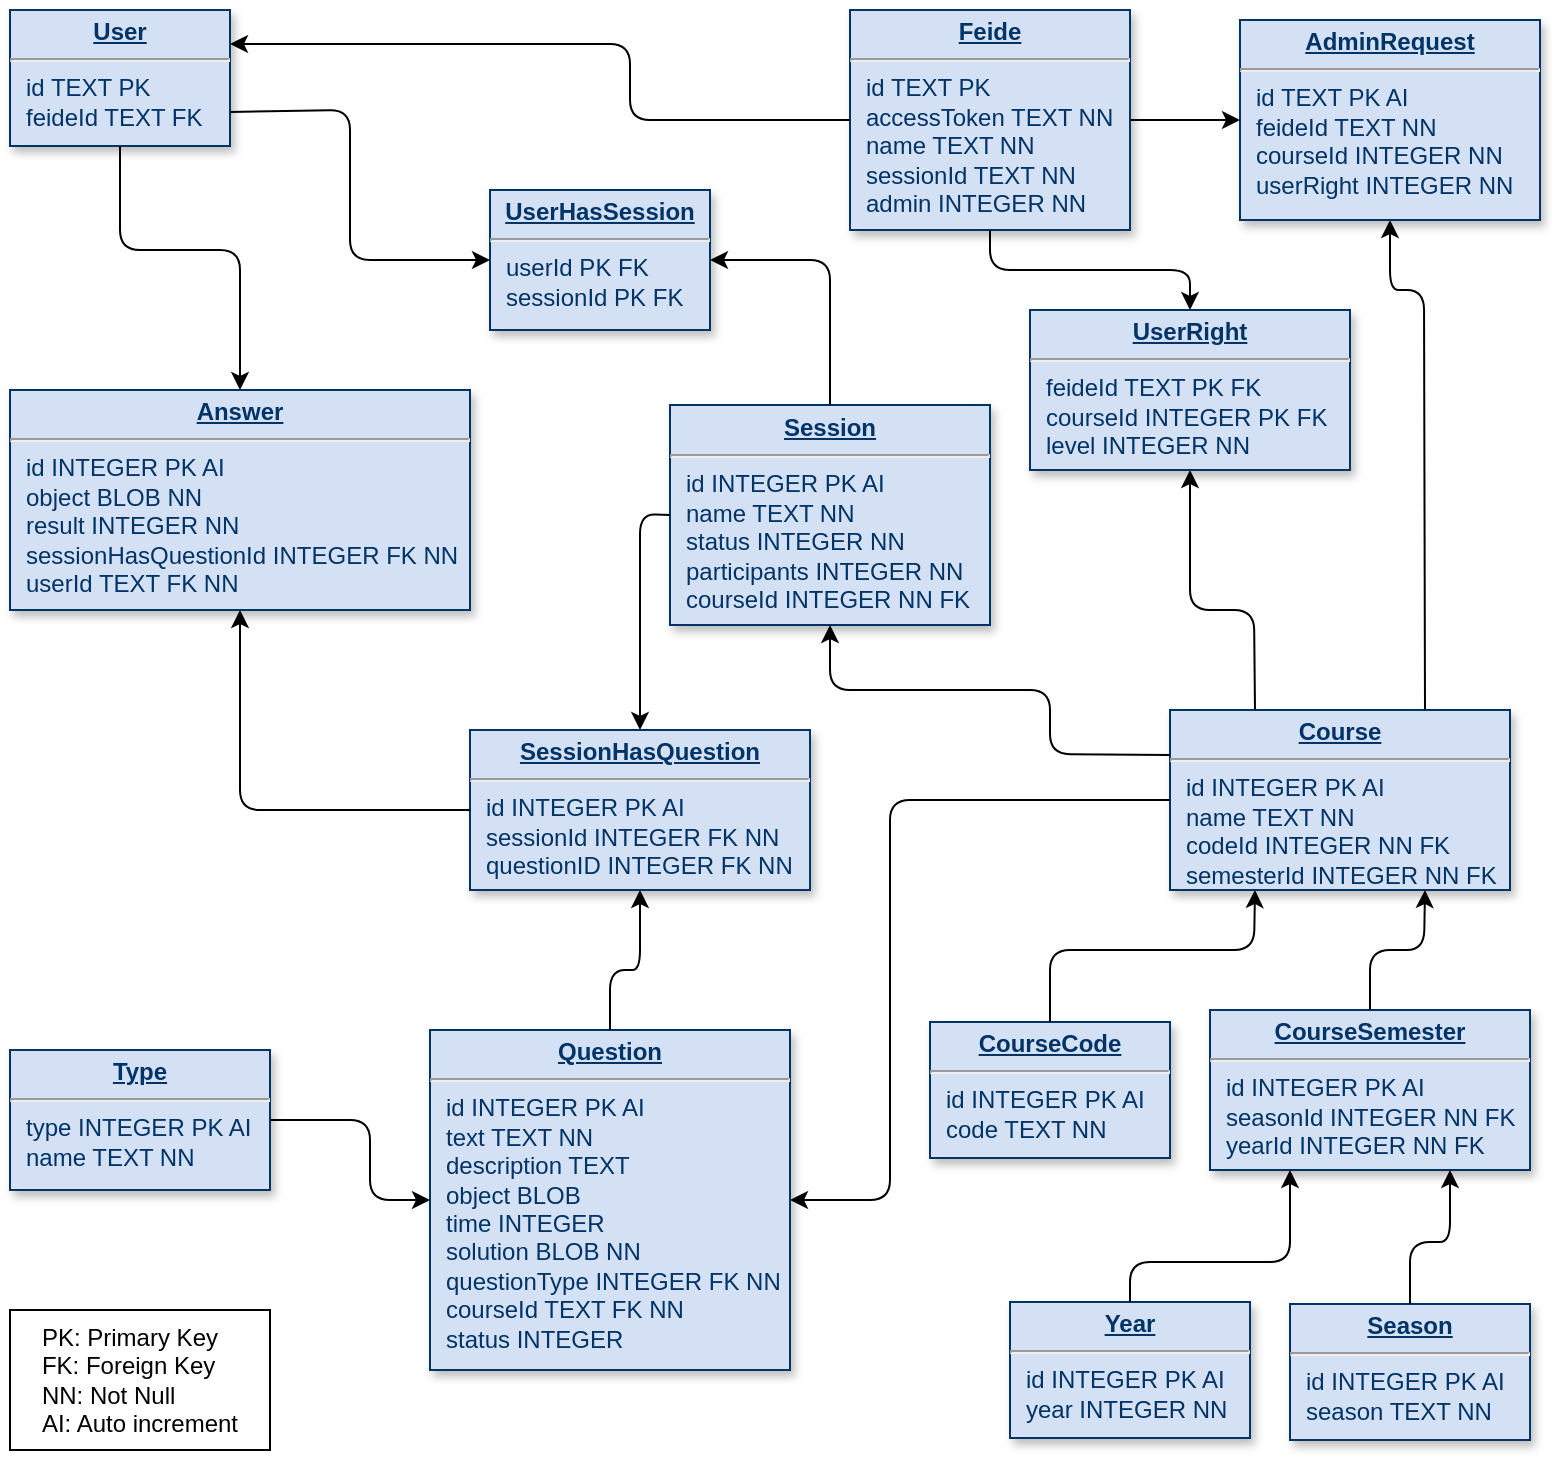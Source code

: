 <mxfile version="10.6.7" type="device"><diagram name="Page-1" id="efa7a0a1-bf9b-a30e-e6df-94a7791c09e9"><mxGraphModel dx="2000" dy="1106" grid="1" gridSize="10" guides="1" tooltips="1" connect="1" arrows="1" fold="1" page="1" pageScale="1" pageWidth="826" pageHeight="1169" background="#ffffff" math="0" shadow="0"><root><mxCell id="0"/><mxCell id="1" parent="0"/><mxCell id="25" value="&lt;p style=&quot;margin: 0px ; margin-top: 4px ; text-align: center ; text-decoration: underline&quot;&gt;&lt;b&gt;User&lt;/b&gt;&lt;/p&gt;&lt;hr&gt;&lt;p style=&quot;margin: 0px ; margin-left: 8px&quot;&gt;id TEXT PK&lt;/p&gt;&lt;p style=&quot;margin: 0px ; margin-left: 8px&quot;&gt;feideId TEXT FK&lt;/p&gt;" style="verticalAlign=top;align=left;overflow=fill;fontSize=12;fontFamily=Helvetica;html=1;strokeColor=#003366;shadow=1;fillColor=#D4E1F5;fontColor=#003366" parent="1" vertex="1"><mxGeometry x="40" y="40" width="110" height="68" as="geometry"/></mxCell><mxCell id="xtwtcKQGrO-P28aHJ2TU-114" value="&lt;p style=&quot;margin: 0px ; margin-top: 4px ; text-align: center ; text-decoration: underline&quot;&gt;&lt;b&gt;Feide&lt;/b&gt;&lt;/p&gt;&lt;hr&gt;&lt;p style=&quot;margin: 0px ; margin-left: 8px&quot;&gt;id TEXT PK&lt;/p&gt;&lt;p style=&quot;margin: 0px ; margin-left: 8px&quot;&gt;accessToken TEXT NN&lt;/p&gt;&lt;p style=&quot;margin: 0px ; margin-left: 8px&quot;&gt;name TEXT NN&lt;/p&gt;&lt;p style=&quot;margin: 0px ; margin-left: 8px&quot;&gt;sessionId TEXT NN&lt;/p&gt;&lt;p style=&quot;margin: 0px ; margin-left: 8px&quot;&gt;admin INTEGER NN&lt;/p&gt;" style="verticalAlign=top;align=left;overflow=fill;fontSize=12;fontFamily=Helvetica;html=1;strokeColor=#003366;shadow=1;fillColor=#D4E1F5;fontColor=#003366" parent="1" vertex="1"><mxGeometry x="460" y="40" width="140" height="110" as="geometry"/></mxCell><mxCell id="xtwtcKQGrO-P28aHJ2TU-115" value="&lt;p style=&quot;margin: 0px ; margin-top: 4px ; text-align: center ; text-decoration: underline&quot;&gt;&lt;b&gt;Season&lt;/b&gt;&lt;/p&gt;&lt;hr&gt;&lt;p style=&quot;margin: 0px ; margin-left: 8px&quot;&gt;id INTEGER PK AI&lt;/p&gt;&lt;p style=&quot;margin: 0px ; margin-left: 8px&quot;&gt;season TEXT NN&lt;/p&gt;" style="verticalAlign=top;align=left;overflow=fill;fontSize=12;fontFamily=Helvetica;html=1;strokeColor=#003366;shadow=1;fillColor=#D4E1F5;fontColor=#003366" parent="1" vertex="1"><mxGeometry x="680" y="687" width="120" height="68" as="geometry"/></mxCell><mxCell id="xtwtcKQGrO-P28aHJ2TU-116" value="&lt;p style=&quot;margin: 0px ; margin-top: 4px ; text-align: center ; text-decoration: underline&quot;&gt;&lt;b&gt;Year&lt;/b&gt;&lt;/p&gt;&lt;hr&gt;&lt;p style=&quot;margin: 0px ; margin-left: 8px&quot;&gt;id INTEGER PK AI&lt;/p&gt;&lt;p style=&quot;margin: 0px ; margin-left: 8px&quot;&gt;year INTEGER NN&lt;/p&gt;" style="verticalAlign=top;align=left;overflow=fill;fontSize=12;fontFamily=Helvetica;html=1;strokeColor=#003366;shadow=1;fillColor=#D4E1F5;fontColor=#003366" parent="1" vertex="1"><mxGeometry x="540" y="686" width="120" height="68" as="geometry"/></mxCell><mxCell id="xtwtcKQGrO-P28aHJ2TU-117" value="&lt;p style=&quot;margin: 0px ; margin-top: 4px ; text-align: center ; text-decoration: underline&quot;&gt;&lt;b&gt;CourseSemester&lt;/b&gt;&lt;/p&gt;&lt;hr&gt;&lt;p style=&quot;margin: 0px ; margin-left: 8px&quot;&gt;id INTEGER PK AI&lt;/p&gt;&lt;p style=&quot;margin: 0px ; margin-left: 8px&quot;&gt;seasonId INTEGER NN FK&lt;/p&gt;&lt;p style=&quot;margin: 0px ; margin-left: 8px&quot;&gt;yearId INTEGER NN FK&lt;/p&gt;" style="verticalAlign=top;align=left;overflow=fill;fontSize=12;fontFamily=Helvetica;html=1;strokeColor=#003366;shadow=1;fillColor=#D4E1F5;fontColor=#003366" parent="1" vertex="1"><mxGeometry x="640" y="540" width="160" height="80" as="geometry"/></mxCell><mxCell id="xtwtcKQGrO-P28aHJ2TU-118" value="&lt;p style=&quot;margin: 0px ; margin-top: 4px ; text-align: center ; text-decoration: underline&quot;&gt;&lt;b&gt;CourseCode&lt;/b&gt;&lt;/p&gt;&lt;hr&gt;&lt;p style=&quot;margin: 0px ; margin-left: 8px&quot;&gt;id INTEGER PK AI&lt;/p&gt;&lt;p style=&quot;margin: 0px ; margin-left: 8px&quot;&gt;code TEXT NN&lt;/p&gt;" style="verticalAlign=top;align=left;overflow=fill;fontSize=12;fontFamily=Helvetica;html=1;strokeColor=#003366;shadow=1;fillColor=#D4E1F5;fontColor=#003366" parent="1" vertex="1"><mxGeometry x="500" y="546" width="120" height="68" as="geometry"/></mxCell><mxCell id="xtwtcKQGrO-P28aHJ2TU-119" value="&lt;p style=&quot;margin: 0px ; margin-top: 4px ; text-align: center ; text-decoration: underline&quot;&gt;&lt;b&gt;Course&lt;/b&gt;&lt;/p&gt;&lt;hr&gt;&lt;p style=&quot;margin: 0px ; margin-left: 8px&quot;&gt;id INTEGER PK AI&lt;/p&gt;&lt;p style=&quot;margin: 0px ; margin-left: 8px&quot;&gt;name TEXT NN&lt;/p&gt;&lt;p style=&quot;margin: 0px ; margin-left: 8px&quot;&gt;codeId INTEGER NN FK&lt;/p&gt;&lt;p style=&quot;margin: 0px ; margin-left: 8px&quot;&gt;semesterId INTEGER NN FK&lt;/p&gt;" style="verticalAlign=top;align=left;overflow=fill;fontSize=12;fontFamily=Helvetica;html=1;strokeColor=#003366;shadow=1;fillColor=#D4E1F5;fontColor=#003366" parent="1" vertex="1"><mxGeometry x="620" y="390" width="170" height="90" as="geometry"/></mxCell><mxCell id="xtwtcKQGrO-P28aHJ2TU-120" value="&lt;p style=&quot;margin: 0px ; margin-top: 4px ; text-align: center ; text-decoration: underline&quot;&gt;&lt;b&gt;UserRight&lt;/b&gt;&lt;/p&gt;&lt;hr&gt;&lt;p style=&quot;margin: 0px ; margin-left: 8px&quot;&gt;feideId TEXT PK FK&lt;/p&gt;&lt;p style=&quot;margin: 0px ; margin-left: 8px&quot;&gt;courseId INTEGER PK FK&lt;/p&gt;&lt;p style=&quot;margin: 0px ; margin-left: 8px&quot;&gt;level INTEGER NN&lt;/p&gt;" style="verticalAlign=top;align=left;overflow=fill;fontSize=12;fontFamily=Helvetica;html=1;strokeColor=#003366;shadow=1;fillColor=#D4E1F5;fontColor=#003366" parent="1" vertex="1"><mxGeometry x="550" y="190" width="160" height="80" as="geometry"/></mxCell><mxCell id="xtwtcKQGrO-P28aHJ2TU-121" value="&lt;p style=&quot;margin: 0px ; margin-top: 4px ; text-align: center ; text-decoration: underline&quot;&gt;&lt;b&gt;Session&lt;/b&gt;&lt;/p&gt;&lt;hr&gt;&lt;p style=&quot;margin: 0px ; margin-left: 8px&quot;&gt;id INTEGER PK AI&lt;/p&gt;&lt;p style=&quot;margin: 0px ; margin-left: 8px&quot;&gt;name TEXT NN&lt;/p&gt;&lt;p style=&quot;margin: 0px ; margin-left: 8px&quot;&gt;status INTEGER NN&lt;/p&gt;&lt;p style=&quot;margin: 0px ; margin-left: 8px&quot;&gt;participants INTEGER NN&lt;/p&gt;&lt;p style=&quot;margin: 0px ; margin-left: 8px&quot;&gt;courseId INTEGER NN FK&lt;/p&gt;" style="verticalAlign=top;align=left;overflow=fill;fontSize=12;fontFamily=Helvetica;html=1;strokeColor=#003366;shadow=1;fillColor=#D4E1F5;fontColor=#003366" parent="1" vertex="1"><mxGeometry x="370" y="237.5" width="160" height="110" as="geometry"/></mxCell><mxCell id="xtwtcKQGrO-P28aHJ2TU-122" value="&lt;p style=&quot;margin: 0px ; margin-top: 4px ; text-align: center ; text-decoration: underline&quot;&gt;&lt;b&gt;UserHasSession&lt;/b&gt;&lt;/p&gt;&lt;hr&gt;&lt;p style=&quot;margin: 0px ; margin-left: 8px&quot;&gt;userId PK FK&lt;/p&gt;&lt;p style=&quot;margin: 0px ; margin-left: 8px&quot;&gt;sessionId PK FK&lt;/p&gt;" style="verticalAlign=top;align=left;overflow=fill;fontSize=12;fontFamily=Helvetica;html=1;strokeColor=#003366;shadow=1;fillColor=#D4E1F5;fontColor=#003366" parent="1" vertex="1"><mxGeometry x="280" y="130" width="110" height="70" as="geometry"/></mxCell><mxCell id="xtwtcKQGrO-P28aHJ2TU-123" value="&lt;p style=&quot;margin: 0px ; margin-top: 4px ; text-align: center ; text-decoration: underline&quot;&gt;&lt;b&gt;Type&lt;/b&gt;&lt;/p&gt;&lt;hr&gt;&lt;p style=&quot;margin: 0px ; margin-left: 8px&quot;&gt;type INTEGER PK AI&lt;/p&gt;&lt;p style=&quot;margin: 0px ; margin-left: 8px&quot;&gt;name TEXT NN&lt;/p&gt;" style="verticalAlign=top;align=left;overflow=fill;fontSize=12;fontFamily=Helvetica;html=1;strokeColor=#003366;shadow=1;fillColor=#D4E1F5;fontColor=#003366" parent="1" vertex="1"><mxGeometry x="40" y="560" width="130" height="70" as="geometry"/></mxCell><mxCell id="xtwtcKQGrO-P28aHJ2TU-124" value="&lt;p style=&quot;margin: 0px ; margin-top: 4px ; text-align: center ; text-decoration: underline&quot;&gt;&lt;b&gt;Question&lt;/b&gt;&lt;/p&gt;&lt;hr&gt;&lt;p style=&quot;margin: 0px ; margin-left: 8px&quot;&gt;id INTEGER PK AI&lt;/p&gt;&lt;p style=&quot;margin: 0px ; margin-left: 8px&quot;&gt;text TEXT NN&lt;/p&gt;&lt;p style=&quot;margin: 0px ; margin-left: 8px&quot;&gt;description TEXT&lt;/p&gt;&lt;p style=&quot;margin: 0px ; margin-left: 8px&quot;&gt;object BLOB&lt;/p&gt;&lt;p style=&quot;margin: 0px ; margin-left: 8px&quot;&gt;time INTEGER&lt;/p&gt;&lt;p style=&quot;margin: 0px ; margin-left: 8px&quot;&gt;solution BLOB NN&lt;/p&gt;&lt;p style=&quot;margin: 0px ; margin-left: 8px&quot;&gt;questionType INTEGER FK NN&lt;/p&gt;&lt;p style=&quot;margin: 0px ; margin-left: 8px&quot;&gt;courseId TEXT FK NN&lt;/p&gt;&lt;p style=&quot;margin: 0px ; margin-left: 8px&quot;&gt;status INTEGER&lt;/p&gt;" style="verticalAlign=top;align=left;overflow=fill;fontSize=12;fontFamily=Helvetica;html=1;strokeColor=#003366;shadow=1;fillColor=#D4E1F5;fontColor=#003366" parent="1" vertex="1"><mxGeometry x="250" y="550" width="180" height="170" as="geometry"/></mxCell><mxCell id="xtwtcKQGrO-P28aHJ2TU-125" value="&lt;p style=&quot;margin: 0px ; margin-top: 4px ; text-align: center ; text-decoration: underline&quot;&gt;&lt;b&gt;SessionHasQuestion&lt;/b&gt;&lt;/p&gt;&lt;hr&gt;&lt;p style=&quot;margin: 0px ; margin-left: 8px&quot;&gt;id INTEGER PK AI&lt;/p&gt;&lt;p style=&quot;margin: 0px ; margin-left: 8px&quot;&gt;sessionId INTEGER FK NN&lt;/p&gt;&lt;p style=&quot;margin: 0px ; margin-left: 8px&quot;&gt;questionID INTEGER FK NN&lt;/p&gt;" style="verticalAlign=top;align=left;overflow=fill;fontSize=12;fontFamily=Helvetica;html=1;strokeColor=#003366;shadow=1;fillColor=#D4E1F5;fontColor=#003366" parent="1" vertex="1"><mxGeometry x="270" y="400" width="170" height="80" as="geometry"/></mxCell><mxCell id="xtwtcKQGrO-P28aHJ2TU-126" value="&lt;p style=&quot;margin: 0px ; margin-top: 4px ; text-align: center ; text-decoration: underline&quot;&gt;&lt;b&gt;Answer&lt;/b&gt;&lt;/p&gt;&lt;hr&gt;&lt;p style=&quot;margin: 0px ; margin-left: 8px&quot;&gt;id INTEGER PK AI&lt;/p&gt;&lt;p style=&quot;margin: 0px ; margin-left: 8px&quot;&gt;object BLOB NN&lt;/p&gt;&lt;p style=&quot;margin: 0px ; margin-left: 8px&quot;&gt;result INTEGER NN&lt;/p&gt;&lt;p style=&quot;margin: 0px ; margin-left: 8px&quot;&gt;sessionHasQuestionId INTEGER FK NN&lt;/p&gt;&lt;p style=&quot;margin: 0px ; margin-left: 8px&quot;&gt;userId TEXT FK NN&lt;/p&gt;" style="verticalAlign=top;align=left;overflow=fill;fontSize=12;fontFamily=Helvetica;html=1;strokeColor=#003366;shadow=1;fillColor=#D4E1F5;fontColor=#003366" parent="1" vertex="1"><mxGeometry x="40" y="230" width="230" height="110" as="geometry"/></mxCell><mxCell id="xtwtcKQGrO-P28aHJ2TU-127" value="" style="endArrow=classic;html=1;exitX=0.5;exitY=1;exitDx=0;exitDy=0;entryX=0.5;entryY=0;entryDx=0;entryDy=0;" parent="1" source="25" target="xtwtcKQGrO-P28aHJ2TU-126" edge="1"><mxGeometry width="50" height="50" relative="1" as="geometry"><mxPoint x="160" y="190" as="sourcePoint"/><mxPoint x="210" y="140" as="targetPoint"/><Array as="points"><mxPoint x="95" y="160"/><mxPoint x="155" y="160"/></Array></mxGeometry></mxCell><mxCell id="xtwtcKQGrO-P28aHJ2TU-130" value="" style="endArrow=classic;html=1;exitX=1;exitY=0.75;exitDx=0;exitDy=0;entryX=0;entryY=0.5;entryDx=0;entryDy=0;" parent="1" source="25" target="xtwtcKQGrO-P28aHJ2TU-122" edge="1"><mxGeometry width="50" height="50" relative="1" as="geometry"><mxPoint x="290" y="110" as="sourcePoint"/><mxPoint x="340" y="60" as="targetPoint"/><Array as="points"><mxPoint x="210" y="90"/><mxPoint x="210" y="165"/></Array></mxGeometry></mxCell><mxCell id="xtwtcKQGrO-P28aHJ2TU-134" value="" style="endArrow=classic;html=1;exitX=1;exitY=0.5;exitDx=0;exitDy=0;entryX=0;entryY=0.5;entryDx=0;entryDy=0;" parent="1" source="xtwtcKQGrO-P28aHJ2TU-123" target="xtwtcKQGrO-P28aHJ2TU-124" edge="1"><mxGeometry width="50" height="50" relative="1" as="geometry"><mxPoint x="130" y="480" as="sourcePoint"/><mxPoint x="180" y="430" as="targetPoint"/><Array as="points"><mxPoint x="220" y="595"/><mxPoint x="220" y="635"/></Array></mxGeometry></mxCell><mxCell id="xtwtcKQGrO-P28aHJ2TU-135" value="" style="endArrow=classic;html=1;entryX=0.5;entryY=1;entryDx=0;entryDy=0;exitX=0;exitY=0.5;exitDx=0;exitDy=0;" parent="1" source="xtwtcKQGrO-P28aHJ2TU-125" target="xtwtcKQGrO-P28aHJ2TU-126" edge="1"><mxGeometry width="50" height="50" relative="1" as="geometry"><mxPoint x="170" y="480" as="sourcePoint"/><mxPoint x="220" y="430" as="targetPoint"/><Array as="points"><mxPoint x="155" y="440"/></Array></mxGeometry></mxCell><mxCell id="xtwtcKQGrO-P28aHJ2TU-136" value="" style="endArrow=classic;html=1;entryX=0.5;entryY=1;entryDx=0;entryDy=0;exitX=0.5;exitY=0;exitDx=0;exitDy=0;" parent="1" source="xtwtcKQGrO-P28aHJ2TU-124" target="xtwtcKQGrO-P28aHJ2TU-125" edge="1"><mxGeometry width="50" height="50" relative="1" as="geometry"><mxPoint x="170" y="540" as="sourcePoint"/><mxPoint x="220" y="490" as="targetPoint"/><Array as="points"><mxPoint x="340" y="520"/><mxPoint x="355" y="520"/></Array></mxGeometry></mxCell><mxCell id="xtwtcKQGrO-P28aHJ2TU-138" value="" style="endArrow=classic;html=1;exitX=0.5;exitY=0;exitDx=0;exitDy=0;entryX=0.25;entryY=1;entryDx=0;entryDy=0;" parent="1" source="xtwtcKQGrO-P28aHJ2TU-116" target="xtwtcKQGrO-P28aHJ2TU-117" edge="1"><mxGeometry width="50" height="50" relative="1" as="geometry"><mxPoint x="550" y="516" as="sourcePoint"/><mxPoint x="700" y="646" as="targetPoint"/><Array as="points"><mxPoint x="600" y="666"/><mxPoint x="680" y="666"/></Array></mxGeometry></mxCell><mxCell id="xtwtcKQGrO-P28aHJ2TU-139" value="" style="endArrow=classic;html=1;exitX=0.5;exitY=0;exitDx=0;exitDy=0;entryX=0.75;entryY=1;entryDx=0;entryDy=0;" parent="1" source="xtwtcKQGrO-P28aHJ2TU-115" target="xtwtcKQGrO-P28aHJ2TU-117" edge="1"><mxGeometry width="50" height="50" relative="1" as="geometry"><mxPoint x="530" y="506" as="sourcePoint"/><mxPoint x="580" y="456" as="targetPoint"/><Array as="points"><mxPoint x="740" y="656"/><mxPoint x="760" y="656"/></Array></mxGeometry></mxCell><mxCell id="xtwtcKQGrO-P28aHJ2TU-144" value="" style="endArrow=classic;html=1;entryX=0.5;entryY=0;entryDx=0;entryDy=0;exitX=0;exitY=0.5;exitDx=0;exitDy=0;" parent="1" source="xtwtcKQGrO-P28aHJ2TU-121" target="xtwtcKQGrO-P28aHJ2TU-125" edge="1"><mxGeometry width="50" height="50" relative="1" as="geometry"><mxPoint x="290" y="350" as="sourcePoint"/><mxPoint x="340" y="300" as="targetPoint"/><Array as="points"><mxPoint x="355" y="292"/></Array></mxGeometry></mxCell><mxCell id="xtwtcKQGrO-P28aHJ2TU-145" value="" style="endArrow=classic;html=1;exitX=0;exitY=0.5;exitDx=0;exitDy=0;entryX=1;entryY=0.5;entryDx=0;entryDy=0;" parent="1" source="xtwtcKQGrO-P28aHJ2TU-119" target="xtwtcKQGrO-P28aHJ2TU-124" edge="1"><mxGeometry width="50" height="50" relative="1" as="geometry"><mxPoint x="500" y="480" as="sourcePoint"/><mxPoint x="550" y="430" as="targetPoint"/><Array as="points"><mxPoint x="480" y="435"/><mxPoint x="480" y="589"/><mxPoint x="480" y="635"/></Array></mxGeometry></mxCell><mxCell id="xtwtcKQGrO-P28aHJ2TU-147" value="" style="endArrow=classic;html=1;entryX=1;entryY=0.5;entryDx=0;entryDy=0;exitX=0.5;exitY=0;exitDx=0;exitDy=0;" parent="1" source="xtwtcKQGrO-P28aHJ2TU-121" target="xtwtcKQGrO-P28aHJ2TU-122" edge="1"><mxGeometry width="50" height="50" relative="1" as="geometry"><mxPoint x="510" y="230" as="sourcePoint"/><mxPoint x="560" y="180" as="targetPoint"/><Array as="points"><mxPoint x="450" y="165"/></Array></mxGeometry></mxCell><mxCell id="xtwtcKQGrO-P28aHJ2TU-148" value="" style="endArrow=classic;html=1;entryX=1;entryY=0.25;entryDx=0;entryDy=0;exitX=0;exitY=0.5;exitDx=0;exitDy=0;" parent="1" source="xtwtcKQGrO-P28aHJ2TU-114" target="25" edge="1"><mxGeometry width="50" height="50" relative="1" as="geometry"><mxPoint x="360" y="90" as="sourcePoint"/><mxPoint x="410" y="40" as="targetPoint"/><Array as="points"><mxPoint x="350" y="95"/><mxPoint x="350" y="57"/></Array></mxGeometry></mxCell><mxCell id="xtwtcKQGrO-P28aHJ2TU-149" value="&lt;div style=&quot;text-align: left&quot;&gt;&lt;span&gt;PK: Primary Key&lt;/span&gt;&lt;/div&gt;&lt;div style=&quot;text-align: left&quot;&gt;&lt;span&gt;FK: Foreign Key&lt;/span&gt;&lt;/div&gt;&lt;div style=&quot;text-align: left&quot;&gt;&lt;span&gt;NN: Not Null&lt;/span&gt;&lt;/div&gt;&lt;div style=&quot;text-align: left&quot;&gt;&lt;span&gt;AI: Auto increment&lt;/span&gt;&lt;/div&gt;" style="rounded=0;whiteSpace=wrap;html=1;" parent="1" vertex="1"><mxGeometry x="40" y="690" width="130" height="70" as="geometry"/></mxCell><mxCell id="OSTFsJpqNm3i1exCpyT5-26" value="&lt;p style=&quot;margin: 0px ; margin-top: 4px ; text-align: center ; text-decoration: underline&quot;&gt;&lt;b&gt;AdminRequest&lt;/b&gt;&lt;/p&gt;&lt;hr&gt;&lt;p style=&quot;margin: 0px ; margin-left: 8px&quot;&gt;id TEXT PK AI&lt;/p&gt;&lt;p style=&quot;margin: 0px ; margin-left: 8px&quot;&gt;feideId TEXT NN&lt;/p&gt;&lt;p style=&quot;margin: 0px ; margin-left: 8px&quot;&gt;courseId INTEGER NN&lt;/p&gt;&lt;p style=&quot;margin: 0px ; margin-left: 8px&quot;&gt;userRight INTEGER NN&lt;/p&gt;" style="verticalAlign=top;align=left;overflow=fill;fontSize=12;fontFamily=Helvetica;html=1;strokeColor=#003366;shadow=1;fillColor=#D4E1F5;fontColor=#003366" vertex="1" parent="1"><mxGeometry x="655" y="45" width="150" height="100" as="geometry"/></mxCell><mxCell id="OSTFsJpqNm3i1exCpyT5-29" value="" style="endArrow=classic;html=1;entryX=0.5;entryY=0;entryDx=0;entryDy=0;exitX=0.5;exitY=1;exitDx=0;exitDy=0;" edge="1" parent="1" source="xtwtcKQGrO-P28aHJ2TU-114" target="xtwtcKQGrO-P28aHJ2TU-120"><mxGeometry width="50" height="50" relative="1" as="geometry"><mxPoint x="480" y="210" as="sourcePoint"/><mxPoint x="530" y="160" as="targetPoint"/><Array as="points"><mxPoint x="530" y="170"/><mxPoint x="630" y="170"/></Array></mxGeometry></mxCell><mxCell id="OSTFsJpqNm3i1exCpyT5-30" value="" style="endArrow=classic;html=1;exitX=0;exitY=0.25;exitDx=0;exitDy=0;entryX=0.5;entryY=1;entryDx=0;entryDy=0;" edge="1" parent="1" source="xtwtcKQGrO-P28aHJ2TU-119" target="xtwtcKQGrO-P28aHJ2TU-121"><mxGeometry width="50" height="50" relative="1" as="geometry"><mxPoint x="640" y="360" as="sourcePoint"/><mxPoint x="690" y="310" as="targetPoint"/><Array as="points"><mxPoint x="560" y="412"/><mxPoint x="560" y="380"/><mxPoint x="450" y="380"/></Array></mxGeometry></mxCell><mxCell id="OSTFsJpqNm3i1exCpyT5-31" value="" style="endArrow=classic;html=1;entryX=0.5;entryY=1;entryDx=0;entryDy=0;exitX=0.25;exitY=0;exitDx=0;exitDy=0;" edge="1" parent="1" source="xtwtcKQGrO-P28aHJ2TU-119" target="xtwtcKQGrO-P28aHJ2TU-120"><mxGeometry width="50" height="50" relative="1" as="geometry"><mxPoint x="640" y="360" as="sourcePoint"/><mxPoint x="690" y="310" as="targetPoint"/><Array as="points"><mxPoint x="662" y="340"/><mxPoint x="630" y="340"/></Array></mxGeometry></mxCell><mxCell id="OSTFsJpqNm3i1exCpyT5-32" value="" style="endArrow=classic;html=1;entryX=0.5;entryY=1;entryDx=0;entryDy=0;exitX=0.75;exitY=0;exitDx=0;exitDy=0;" edge="1" parent="1" source="xtwtcKQGrO-P28aHJ2TU-119" target="OSTFsJpqNm3i1exCpyT5-26"><mxGeometry width="50" height="50" relative="1" as="geometry"><mxPoint x="740" y="350" as="sourcePoint"/><mxPoint x="790" y="300" as="targetPoint"/><Array as="points"><mxPoint x="747" y="180"/><mxPoint x="730" y="180"/></Array></mxGeometry></mxCell><mxCell id="OSTFsJpqNm3i1exCpyT5-33" value="" style="endArrow=classic;html=1;entryX=0.25;entryY=1;entryDx=0;entryDy=0;exitX=0.5;exitY=0;exitDx=0;exitDy=0;" edge="1" parent="1" source="xtwtcKQGrO-P28aHJ2TU-118" target="xtwtcKQGrO-P28aHJ2TU-119"><mxGeometry width="50" height="50" relative="1" as="geometry"><mxPoint x="405" y="880" as="sourcePoint"/><mxPoint x="455" y="830" as="targetPoint"/><Array as="points"><mxPoint x="560" y="510"/><mxPoint x="662" y="510"/></Array></mxGeometry></mxCell><mxCell id="OSTFsJpqNm3i1exCpyT5-34" value="" style="endArrow=classic;html=1;entryX=0.75;entryY=1;entryDx=0;entryDy=0;exitX=0.5;exitY=0;exitDx=0;exitDy=0;" edge="1" parent="1" source="xtwtcKQGrO-P28aHJ2TU-117" target="xtwtcKQGrO-P28aHJ2TU-119"><mxGeometry width="50" height="50" relative="1" as="geometry"><mxPoint x="580" y="880" as="sourcePoint"/><mxPoint x="770" y="500" as="targetPoint"/><Array as="points"><mxPoint x="720" y="510"/><mxPoint x="747" y="510"/></Array></mxGeometry></mxCell><mxCell id="OSTFsJpqNm3i1exCpyT5-38" value="" style="endArrow=classic;html=1;exitX=1;exitY=0.5;exitDx=0;exitDy=0;entryX=0;entryY=0.5;entryDx=0;entryDy=0;" edge="1" parent="1" source="xtwtcKQGrO-P28aHJ2TU-114" target="OSTFsJpqNm3i1exCpyT5-26"><mxGeometry width="50" height="50" relative="1" as="geometry"><mxPoint x="800" y="220" as="sourcePoint"/><mxPoint x="850" y="170" as="targetPoint"/></mxGeometry></mxCell></root></mxGraphModel></diagram></mxfile>